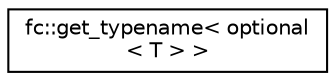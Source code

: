 digraph "Graphical Class Hierarchy"
{
  edge [fontname="Helvetica",fontsize="10",labelfontname="Helvetica",labelfontsize="10"];
  node [fontname="Helvetica",fontsize="10",shape=record];
  rankdir="LR";
  Node0 [label="fc::get_typename\< optional\l\< T \> \>",height=0.2,width=0.4,color="black", fillcolor="white", style="filled",URL="$structfc_1_1get__typename_3_01optional_3_01_t_01_4_01_4.html"];
}
